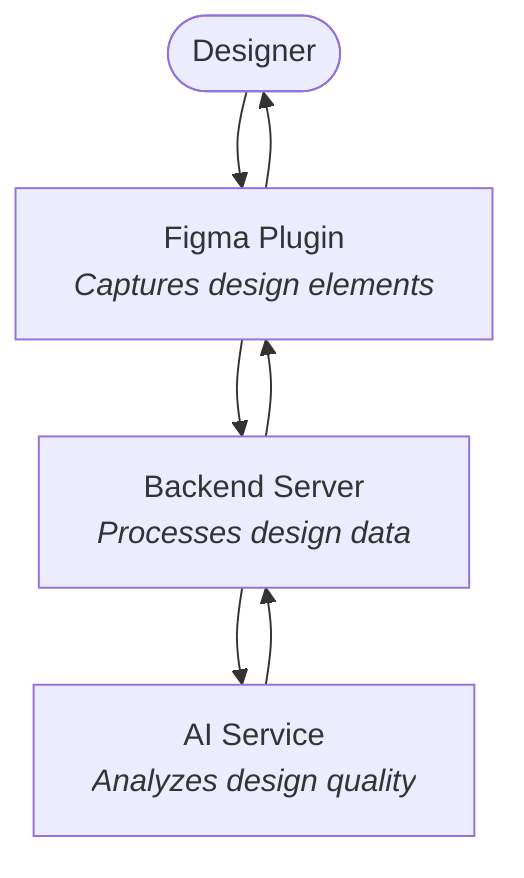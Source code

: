 flowchart TD
    %% Main components with minimal technical details
    Designer([Designer])
    
    FigmaPlugin[Figma Plugin<br><i>Captures design elements</i>]
    
    Backend[Backend Server<br><i>Processes design data</i>]
    
    AI[AI Service<br><i>Analyzes design quality</i>]
    
    %% Simple data flow with clear descriptions
    Designer --> FigmaPlugin
    FigmaPlugin --> Backend
    Backend --> AI
    AI --> Backend
    Backend --> FigmaPlugin
    FigmaPlugin --> Designer
    
    %% Clear visual styling with distinct colors
    classDef human fill:#f5f5f5!important,stroke:#333!important,stroke-width:1px!important,color:black!important
    classDef frontend fill:#2196F3!important,color:white!important,stroke:#1565C0!important,stroke-width:2px!important
    classDef backend fill:#4CAF50!important,color:white!important,stroke:#2E7D32!important,stroke-width:2px!important
    classDef ai fill:#9C27B0!important,color:white!important,stroke:#6A1B9A!important,stroke-width:2px!important
    
    class Designer human
    class FigmaPlugin frontend
    class Backend backend
    class AI ai